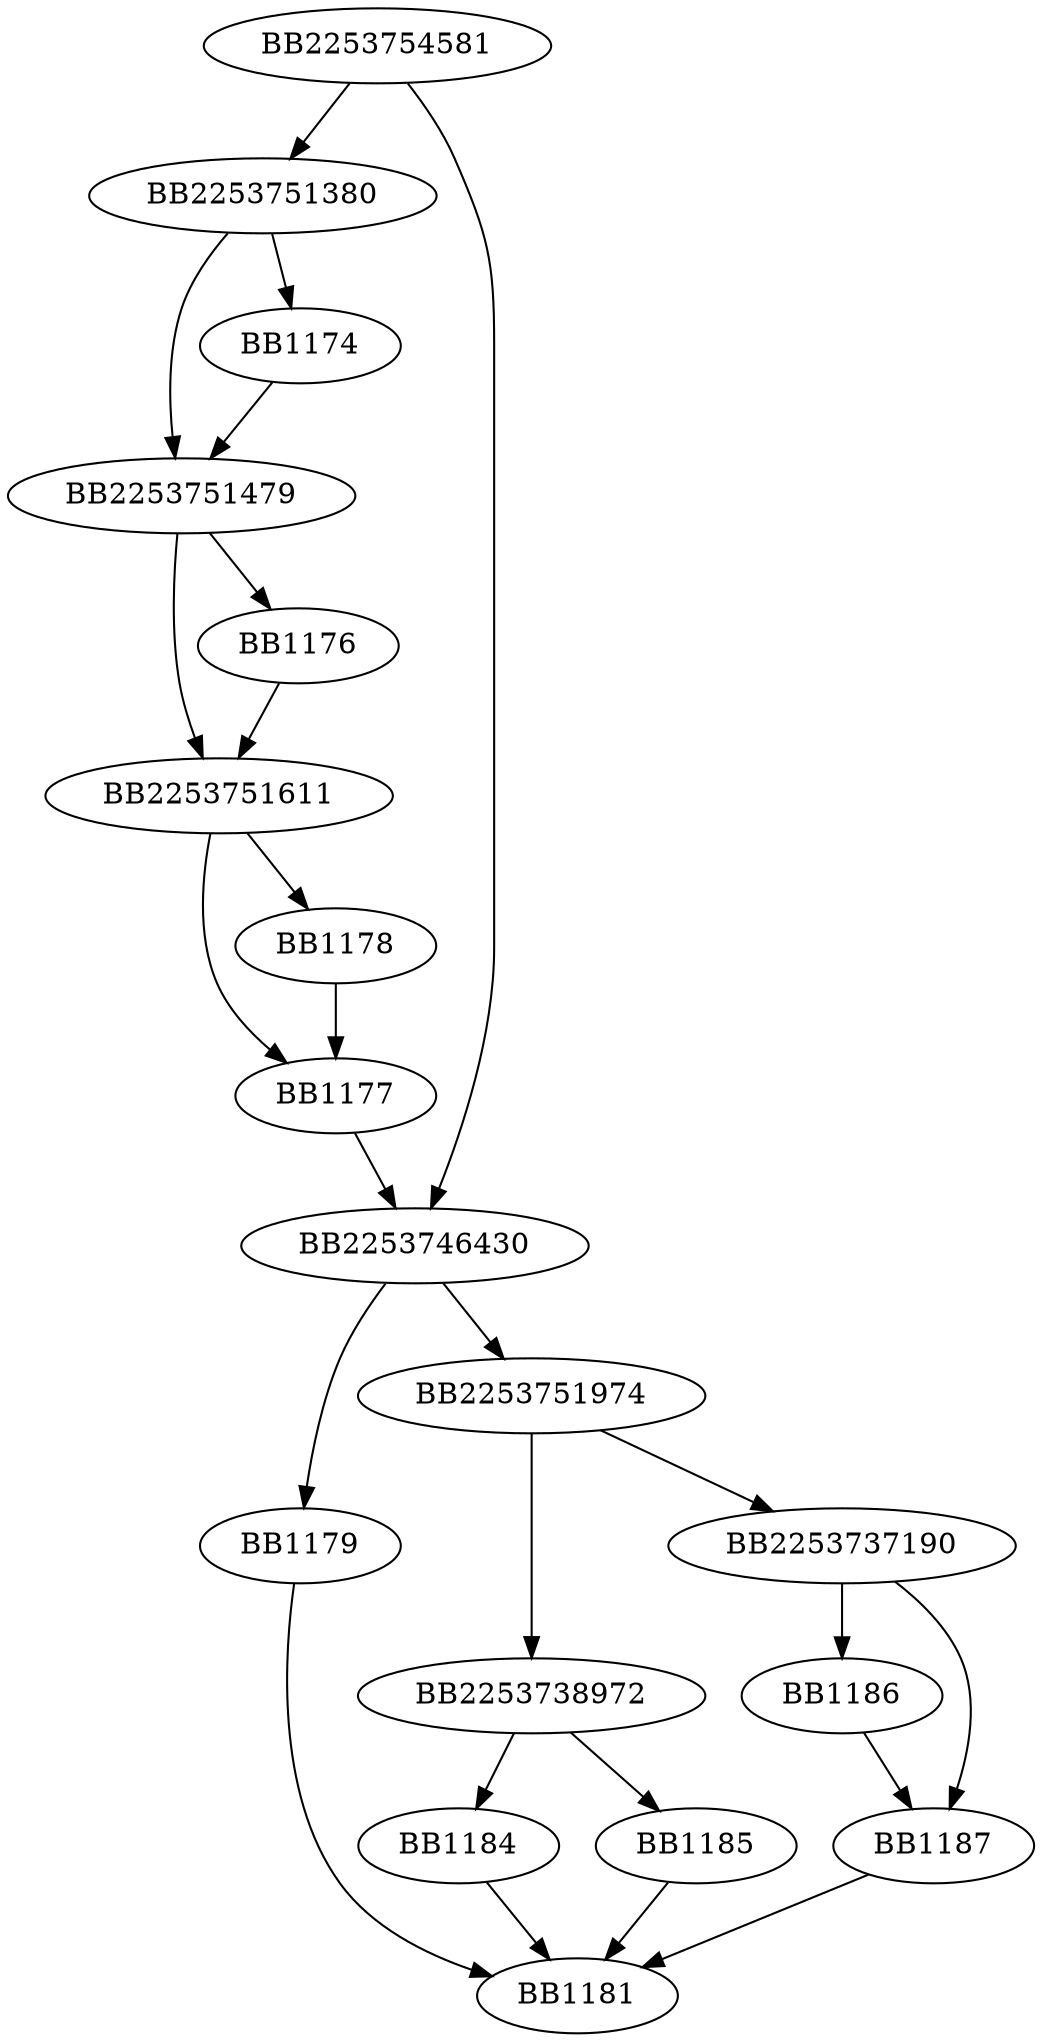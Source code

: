 digraph G{
	BB2253754581->BB2253751380;
	BB2253754581->BB2253746430;
	BB2253751380->BB2253751479;
	BB2253751380->BB1174;
	BB1174->BB2253751479;
	BB2253751479->BB2253751611;
	BB2253751479->BB1176;
	BB1176->BB2253751611;
	BB2253751611->BB1177;
	BB2253751611->BB1178;
	BB1178->BB1177;
	BB1177->BB2253746430;
	BB2253746430->BB1179;
	BB2253746430->BB2253751974;
	BB1179->BB1181;
	BB2253751974->BB2253738972;
	BB2253751974->BB2253737190;
	BB2253738972->BB1184;
	BB2253738972->BB1185;
	BB1185->BB1181;
	BB1184->BB1181;
	BB2253737190->BB1186;
	BB2253737190->BB1187;
	BB1186->BB1187;
	BB1187->BB1181;
}
